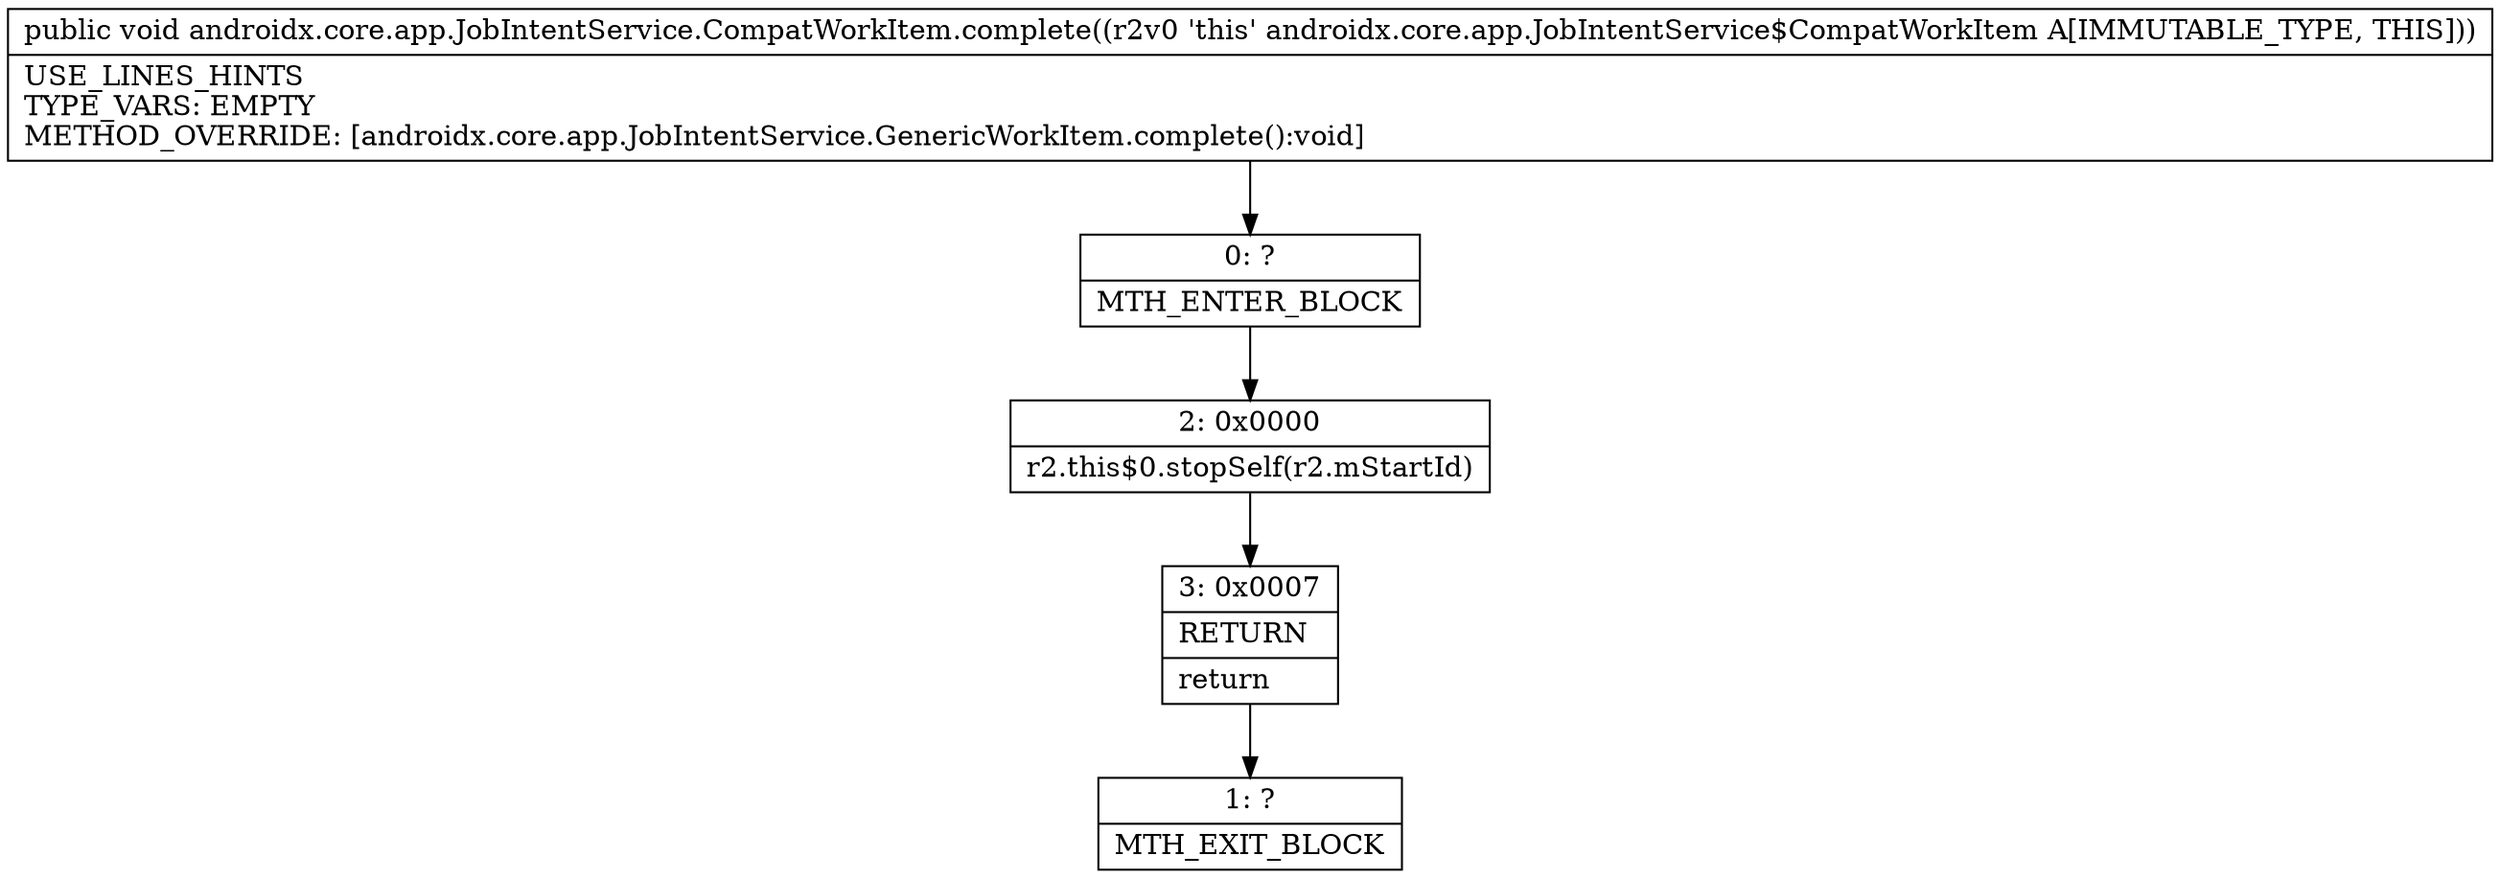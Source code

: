 digraph "CFG forandroidx.core.app.JobIntentService.CompatWorkItem.complete()V" {
Node_0 [shape=record,label="{0\:\ ?|MTH_ENTER_BLOCK\l}"];
Node_2 [shape=record,label="{2\:\ 0x0000|r2.this$0.stopSelf(r2.mStartId)\l}"];
Node_3 [shape=record,label="{3\:\ 0x0007|RETURN\l|return\l}"];
Node_1 [shape=record,label="{1\:\ ?|MTH_EXIT_BLOCK\l}"];
MethodNode[shape=record,label="{public void androidx.core.app.JobIntentService.CompatWorkItem.complete((r2v0 'this' androidx.core.app.JobIntentService$CompatWorkItem A[IMMUTABLE_TYPE, THIS]))  | USE_LINES_HINTS\lTYPE_VARS: EMPTY\lMETHOD_OVERRIDE: [androidx.core.app.JobIntentService.GenericWorkItem.complete():void]\l}"];
MethodNode -> Node_0;Node_0 -> Node_2;
Node_2 -> Node_3;
Node_3 -> Node_1;
}

